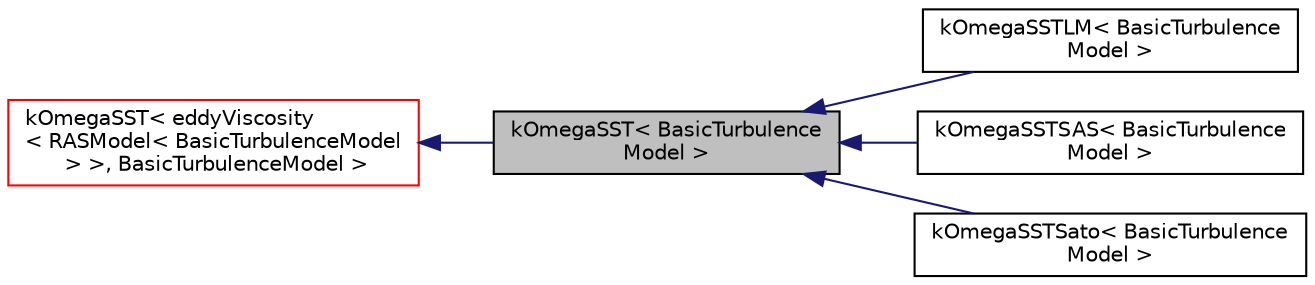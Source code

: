 digraph "kOmegaSST&lt; BasicTurbulenceModel &gt;"
{
  bgcolor="transparent";
  edge [fontname="Helvetica",fontsize="10",labelfontname="Helvetica",labelfontsize="10"];
  node [fontname="Helvetica",fontsize="10",shape=record];
  rankdir="LR";
  Node0 [label="kOmegaSST\< BasicTurbulence\lModel \>",height=0.2,width=0.4,color="black", fillcolor="grey75", style="filled", fontcolor="black"];
  Node1 -> Node0 [dir="back",color="midnightblue",fontsize="10",style="solid",fontname="Helvetica"];
  Node1 [label="kOmegaSST\< eddyViscosity\l\< RASModel\< BasicTurbulenceModel\l \> \>, BasicTurbulenceModel \>",height=0.2,width=0.4,color="red",URL="$a32117.html"];
  Node0 -> Node11 [dir="back",color="midnightblue",fontsize="10",style="solid",fontname="Helvetica"];
  Node11 [label="kOmegaSSTLM\< BasicTurbulence\lModel \>",height=0.2,width=0.4,color="black",URL="$a32345.html",tooltip="Langtry-Menter 4-equation transitional SST model based on the k-omega-SST RAS model. "];
  Node0 -> Node12 [dir="back",color="midnightblue",fontsize="10",style="solid",fontname="Helvetica"];
  Node12 [label="kOmegaSSTSAS\< BasicTurbulence\lModel \>",height=0.2,width=0.4,color="black",URL="$a32349.html",tooltip="Scale-adaptive URAS model based on the k-omega-SST RAS model. "];
  Node0 -> Node13 [dir="back",color="midnightblue",fontsize="10",style="solid",fontname="Helvetica"];
  Node13 [label="kOmegaSSTSato\< BasicTurbulence\lModel \>",height=0.2,width=0.4,color="black",URL="$a32101.html",tooltip="Implementation of the k-omega-SST turbulence model for dispersed bubbly flows with Sato (1981) bubble..."];
}
